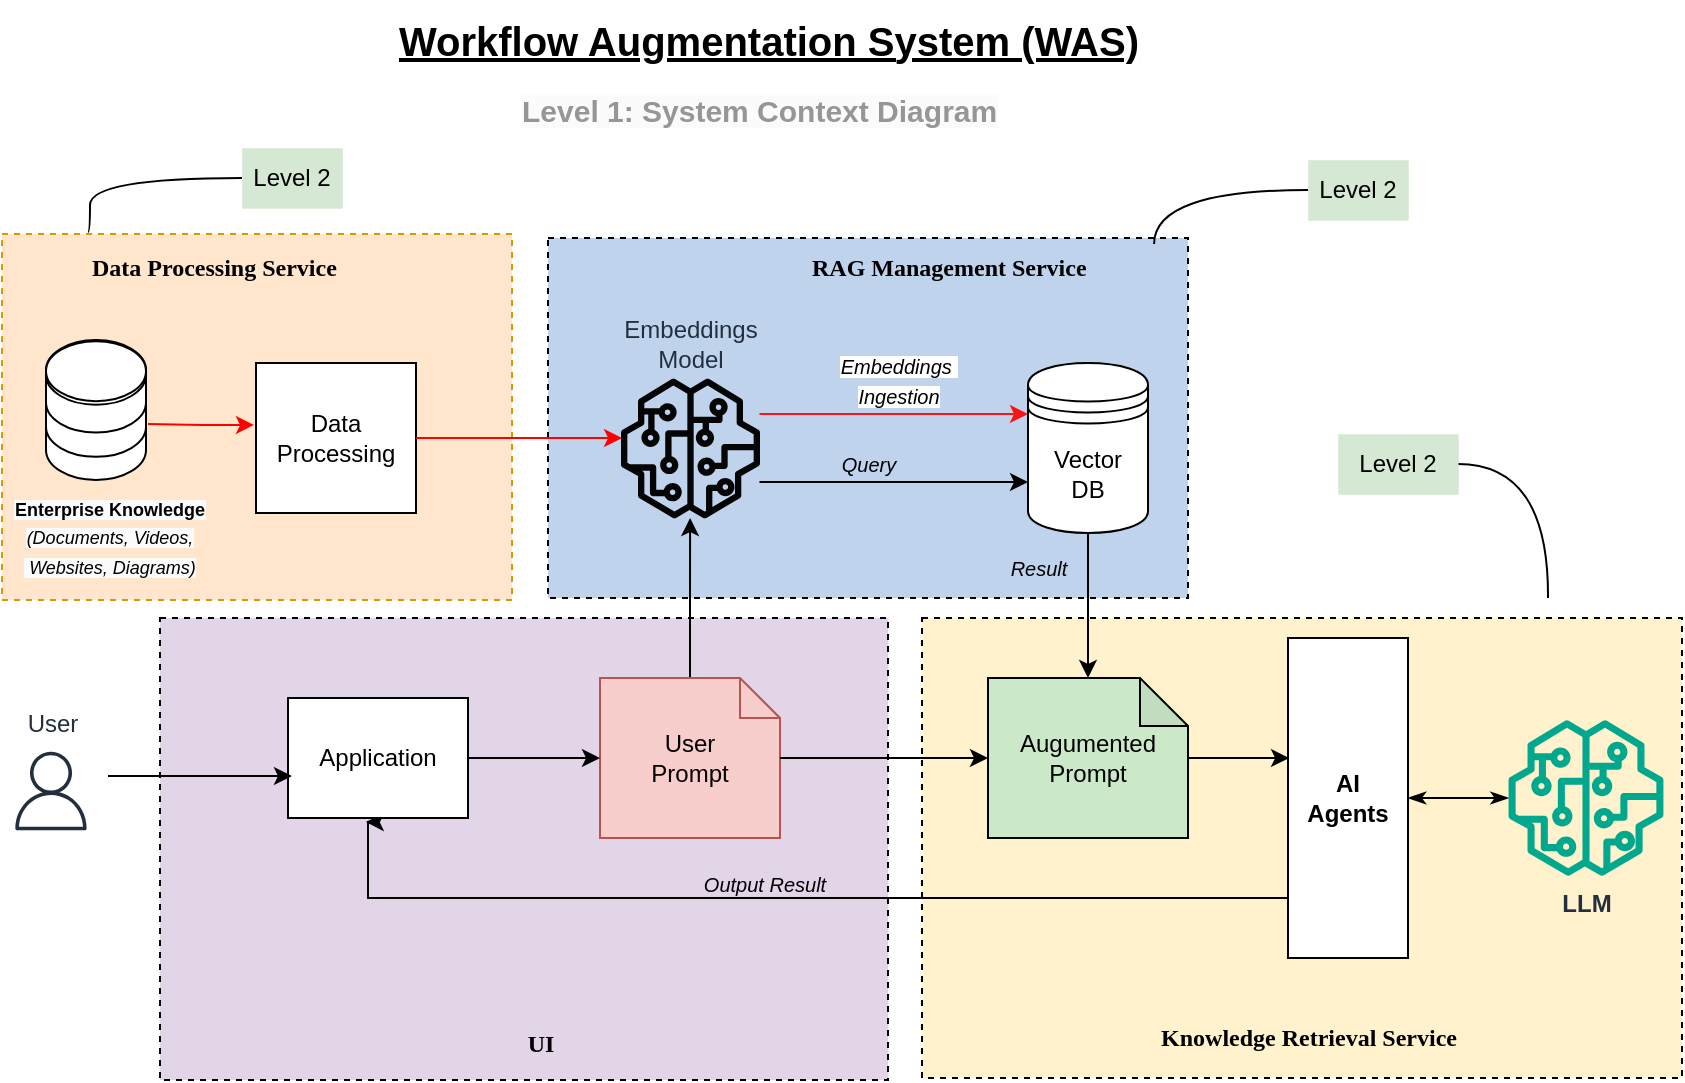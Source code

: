 <mxfile version="27.1.6" pages="4">
  <diagram id="IQ3GSKXfg_-eU6WozovR" name="Level 1: Context">
    <mxGraphModel dx="2066" dy="1041" grid="0" gridSize="10" guides="1" tooltips="1" connect="1" arrows="1" fold="1" page="1" pageScale="1" pageWidth="850" pageHeight="1100" math="0" shadow="0">
      <root>
        <mxCell id="0" />
        <mxCell id="1" parent="0" />
        <mxCell id="G59Y_haktUktIQ3Rl8Ef-1" value="" style="rounded=0;whiteSpace=wrap;html=1;strokeColor=#d79b00;strokeWidth=1;fillColor=#ffe6cc;dashed=1;" parent="1" vertex="1">
          <mxGeometry x="7" y="117" width="255" height="183" as="geometry" />
        </mxCell>
        <mxCell id="49wbYsz8vPmdmnc5h5OA-12" value="" style="rounded=0;whiteSpace=wrap;html=1;strokeColor=#000000;strokeWidth=1;fillColor=#e1d5e7;dashed=1;" parent="1" vertex="1">
          <mxGeometry x="86" y="309" width="364" height="231" as="geometry" />
        </mxCell>
        <mxCell id="osSxabv7Dy8EvOA_KzUz-53" value="" style="rounded=0;whiteSpace=wrap;html=1;strokeColor=default;strokeWidth=1;fillColor=#fff2cc;dashed=1;" parent="1" vertex="1">
          <mxGeometry x="467" y="309" width="380" height="230" as="geometry" />
        </mxCell>
        <mxCell id="osSxabv7Dy8EvOA_KzUz-44" value="" style="rounded=0;whiteSpace=wrap;html=1;strokeColor=default;strokeWidth=1;fillColor=#bfd3ed;dashed=1;" parent="1" vertex="1">
          <mxGeometry x="280" y="119" width="320" height="180" as="geometry" />
        </mxCell>
        <mxCell id="osSxabv7Dy8EvOA_KzUz-25" style="edgeStyle=orthogonalEdgeStyle;rounded=0;orthogonalLoop=1;jettySize=auto;html=1;entryX=0;entryY=0.7;entryDx=0;entryDy=0;fillColor=#fff2cc;strokeColor=#000000;" parent="1" source="osSxabv7Dy8EvOA_KzUz-6" target="osSxabv7Dy8EvOA_KzUz-7" edge="1">
          <mxGeometry relative="1" as="geometry">
            <Array as="points">
              <mxPoint x="410" y="241" />
              <mxPoint x="410" y="241" />
            </Array>
          </mxGeometry>
        </mxCell>
        <mxCell id="osSxabv7Dy8EvOA_KzUz-27" style="edgeStyle=orthogonalEdgeStyle;rounded=0;orthogonalLoop=1;jettySize=auto;html=1;entryX=0;entryY=0.3;entryDx=0;entryDy=0;strokeColor=#f91516;" parent="1" source="osSxabv7Dy8EvOA_KzUz-6" target="osSxabv7Dy8EvOA_KzUz-7" edge="1">
          <mxGeometry relative="1" as="geometry">
            <Array as="points">
              <mxPoint x="410" y="207" />
              <mxPoint x="410" y="207" />
            </Array>
          </mxGeometry>
        </mxCell>
        <mxCell id="osSxabv7Dy8EvOA_KzUz-6" value="Embeddings&lt;br&gt;Model" style="outlineConnect=0;fontColor=#232F3E;gradientColor=none;fillColor=#050505;strokeColor=default;verticalLabelPosition=top;verticalAlign=bottom;align=center;html=1;fontSize=12;fontStyle=0;aspect=fixed;pointerEvents=1;shape=mxgraph.aws4.sagemaker_model;strokeWidth=0;labelPosition=center;shadow=0;expand=1;" parent="1" vertex="1">
          <mxGeometry x="316" y="189" width="70" height="70" as="geometry" />
        </mxCell>
        <mxCell id="osSxabv7Dy8EvOA_KzUz-7" value="Vector&lt;br&gt;DB" style="shape=datastore;whiteSpace=wrap;html=1;" parent="1" vertex="1">
          <mxGeometry x="520" y="181.5" width="60" height="85" as="geometry" />
        </mxCell>
        <mxCell id="osSxabv7Dy8EvOA_KzUz-40" style="edgeStyle=orthogonalEdgeStyle;rounded=0;orthogonalLoop=1;jettySize=auto;html=1;exitX=0;exitY=0.75;exitDx=0;exitDy=0;entryX=0.433;entryY=1.033;entryDx=0;entryDy=0;entryPerimeter=0;" parent="1" source="osSxabv7Dy8EvOA_KzUz-10" target="osSxabv7Dy8EvOA_KzUz-61" edge="1">
          <mxGeometry relative="1" as="geometry">
            <mxPoint x="190" y="419" as="targetPoint" />
            <Array as="points">
              <mxPoint x="650" y="449" />
              <mxPoint x="190" y="449" />
            </Array>
          </mxGeometry>
        </mxCell>
        <mxCell id="HWXe5qsg20J0FVMO0ovW-2" value="" style="edgeStyle=orthogonalEdgeStyle;rounded=0;orthogonalLoop=1;jettySize=auto;html=1;startArrow=classicThin;startFill=1;endArrow=classicThin;endFill=1;" parent="1" source="osSxabv7Dy8EvOA_KzUz-10" target="HWXe5qsg20J0FVMO0ovW-1" edge="1">
          <mxGeometry relative="1" as="geometry" />
        </mxCell>
        <mxCell id="osSxabv7Dy8EvOA_KzUz-10" value="&lt;b&gt;AI&lt;br&gt;Agents&lt;/b&gt;" style="rounded=0;whiteSpace=wrap;html=1;" parent="1" vertex="1">
          <mxGeometry x="650" y="319" width="60" height="160" as="geometry" />
        </mxCell>
        <mxCell id="osSxabv7Dy8EvOA_KzUz-11" value="Augumented&lt;br&gt;Prompt" style="shape=note;whiteSpace=wrap;html=1;backgroundOutline=1;darkOpacity=0.05;fillColor=#cbe8c9;align=center;size=24;" parent="1" vertex="1">
          <mxGeometry x="500" y="339" width="100" height="80" as="geometry" />
        </mxCell>
        <mxCell id="osSxabv7Dy8EvOA_KzUz-23" style="edgeStyle=orthogonalEdgeStyle;rounded=0;orthogonalLoop=1;jettySize=auto;html=1;exitX=0.5;exitY=0;exitDx=0;exitDy=0;exitPerimeter=0;fillColor=#fff2cc;strokeColor=#000000;" parent="1" source="osSxabv7Dy8EvOA_KzUz-14" target="osSxabv7Dy8EvOA_KzUz-6" edge="1">
          <mxGeometry relative="1" as="geometry" />
        </mxCell>
        <mxCell id="osSxabv7Dy8EvOA_KzUz-14" value="User &lt;br&gt;Prompt" style="shape=note;size=20;whiteSpace=wrap;html=1;fillColor=#f8cecc;strokeColor=#b85450;" parent="1" vertex="1">
          <mxGeometry x="306" y="339" width="90" height="80" as="geometry" />
        </mxCell>
        <mxCell id="osSxabv7Dy8EvOA_KzUz-17" value="User" style="sketch=0;outlineConnect=0;fontColor=#232F3E;gradientColor=none;strokeColor=#232F3E;fillColor=#ffffff;dashed=0;verticalLabelPosition=top;verticalAlign=bottom;align=center;html=1;fontSize=12;fontStyle=0;aspect=fixed;shape=mxgraph.aws4.resourceIcon;resIcon=mxgraph.aws4.user;labelPosition=center;" parent="1" vertex="1">
          <mxGeometry x="7" y="371" width="49" height="49" as="geometry" />
        </mxCell>
        <mxCell id="osSxabv7Dy8EvOA_KzUz-26" style="edgeStyle=orthogonalEdgeStyle;rounded=0;orthogonalLoop=1;jettySize=auto;html=1;entryX=0.5;entryY=0;entryDx=0;entryDy=0;entryPerimeter=0;fillColor=#fff2cc;strokeColor=#000000;" parent="1" source="osSxabv7Dy8EvOA_KzUz-7" target="osSxabv7Dy8EvOA_KzUz-11" edge="1">
          <mxGeometry relative="1" as="geometry" />
        </mxCell>
        <mxCell id="osSxabv7Dy8EvOA_KzUz-33" value="&lt;i style=&quot;font-size: 10px;&quot;&gt;Query&lt;/i&gt;" style="text;html=1;align=center;verticalAlign=middle;resizable=0;points=[];autosize=1;strokeColor=none;fillColor=none;fontSize=10;" parent="1" vertex="1">
          <mxGeometry x="415" y="217" width="50" height="30" as="geometry" />
        </mxCell>
        <mxCell id="osSxabv7Dy8EvOA_KzUz-36" value="&lt;i style=&quot;font-size: 10px;&quot;&gt;&lt;span style=&quot;background-color: rgb(255, 255, 255);&quot;&gt;Embeddings&amp;nbsp;&lt;/span&gt;&lt;br style=&quot;&quot;&gt;&lt;span style=&quot;background-color: rgb(255, 255, 255);&quot;&gt;Ingestion&lt;/span&gt;&lt;/i&gt;" style="text;html=1;align=center;verticalAlign=middle;resizable=0;points=[];autosize=1;strokeColor=none;fillColor=none;" parent="1" vertex="1">
          <mxGeometry x="415" y="170" width="80" height="40" as="geometry" />
        </mxCell>
        <mxCell id="osSxabv7Dy8EvOA_KzUz-37" value="&lt;i style=&quot;font-size: 10px;&quot;&gt;Result&lt;/i&gt;" style="text;html=1;align=center;verticalAlign=middle;resizable=0;points=[];autosize=1;strokeColor=none;fillColor=none;fontSize=10;" parent="1" vertex="1">
          <mxGeometry x="500" y="269" width="50" height="30" as="geometry" />
        </mxCell>
        <mxCell id="osSxabv7Dy8EvOA_KzUz-38" value="&lt;i style=&quot;font-size: 10px;&quot;&gt;Output Result&lt;/i&gt;" style="text;html=1;align=center;verticalAlign=middle;resizable=0;points=[];autosize=1;strokeColor=none;fillColor=none;fontSize=10;" parent="1" vertex="1">
          <mxGeometry x="348" y="427" width="80" height="30" as="geometry" />
        </mxCell>
        <mxCell id="osSxabv7Dy8EvOA_KzUz-42" value="Data &lt;br&gt;Processing" style="rounded=0;whiteSpace=wrap;html=1;" parent="1" vertex="1">
          <mxGeometry x="134" y="181.5" width="80" height="75" as="geometry" />
        </mxCell>
        <mxCell id="osSxabv7Dy8EvOA_KzUz-59" style="edgeStyle=orthogonalEdgeStyle;curved=1;rounded=0;orthogonalLoop=1;jettySize=auto;html=1;entryX=0.947;entryY=0.017;entryDx=0;entryDy=0;entryPerimeter=0;endArrow=none;startFill=0;" parent="1" source="osSxabv7Dy8EvOA_KzUz-48" target="osSxabv7Dy8EvOA_KzUz-44" edge="1">
          <mxGeometry relative="1" as="geometry" />
        </mxCell>
        <mxCell id="osSxabv7Dy8EvOA_KzUz-48" value="Level 2" style="rounded=0;whiteSpace=wrap;html=1;fillColor=#d5e8d4;strokeColor=#82b366;strokeWidth=0;" parent="1" vertex="1">
          <mxGeometry x="660" y="80" width="50" height="30" as="geometry" />
        </mxCell>
        <mxCell id="osSxabv7Dy8EvOA_KzUz-64" style="edgeStyle=orthogonalEdgeStyle;curved=1;rounded=0;orthogonalLoop=1;jettySize=auto;html=1;endArrow=none;startFill=0;" parent="1" source="osSxabv7Dy8EvOA_KzUz-52" edge="1">
          <mxGeometry relative="1" as="geometry">
            <mxPoint x="780" y="299" as="targetPoint" />
          </mxGeometry>
        </mxCell>
        <mxCell id="osSxabv7Dy8EvOA_KzUz-52" value="Level 2" style="rounded=0;whiteSpace=wrap;html=1;fillColor=#d5e8d4;strokeColor=#82b366;strokeWidth=0;" parent="1" vertex="1">
          <mxGeometry x="675" y="217" width="60" height="30" as="geometry" />
        </mxCell>
        <mxCell id="osSxabv7Dy8EvOA_KzUz-60" value="&lt;font style=&quot;font-size: 20px;&quot;&gt;&lt;b&gt;&lt;u&gt;&lt;span style=&quot;background-color: initial;&quot;&gt;Workflow Augmentation System (WAS)&lt;/span&gt;&lt;/u&gt;&lt;/b&gt;&lt;/font&gt;" style="text;html=1;align=center;verticalAlign=middle;resizable=0;points=[];autosize=1;strokeColor=none;fillColor=none;" parent="1" vertex="1">
          <mxGeometry x="195" width="390" height="40" as="geometry" />
        </mxCell>
        <mxCell id="osSxabv7Dy8EvOA_KzUz-61" value="Application" style="rounded=0;whiteSpace=wrap;html=1;" parent="1" vertex="1">
          <mxGeometry x="150" y="349" width="90" height="60" as="geometry" />
        </mxCell>
        <mxCell id="osSxabv7Dy8EvOA_KzUz-65" value="&lt;b&gt;&lt;font face=&quot;Verdana&quot;&gt;Knowledge Retrieval Service&lt;/font&gt;&lt;/b&gt;" style="text;html=1;align=center;verticalAlign=middle;resizable=0;points=[];autosize=1;strokeColor=none;fillColor=none;" parent="1" vertex="1">
          <mxGeometry x="550" y="504" width="220" height="30" as="geometry" />
        </mxCell>
        <mxCell id="osSxabv7Dy8EvOA_KzUz-66" value="&lt;b&gt;&lt;font face=&quot;Verdana&quot;&gt;RAG Management Service&lt;/font&gt;&lt;/b&gt;" style="text;html=1;align=left;verticalAlign=middle;resizable=0;points=[];autosize=1;strokeColor=none;fillColor=none;" parent="1" vertex="1">
          <mxGeometry x="410" y="119" width="200" height="30" as="geometry" />
        </mxCell>
        <mxCell id="vlpLG25OEq0fYvbnJFTa-1" style="edgeStyle=orthogonalEdgeStyle;rounded=0;orthogonalLoop=1;jettySize=auto;html=1;entryX=0;entryY=0.5;entryDx=0;entryDy=0;entryPerimeter=0;" parent="1" source="osSxabv7Dy8EvOA_KzUz-61" target="osSxabv7Dy8EvOA_KzUz-14" edge="1">
          <mxGeometry relative="1" as="geometry" />
        </mxCell>
        <mxCell id="vlpLG25OEq0fYvbnJFTa-2" style="edgeStyle=orthogonalEdgeStyle;rounded=0;orthogonalLoop=1;jettySize=auto;html=1;entryX=0;entryY=0.5;entryDx=0;entryDy=0;entryPerimeter=0;" parent="1" source="osSxabv7Dy8EvOA_KzUz-14" target="osSxabv7Dy8EvOA_KzUz-11" edge="1">
          <mxGeometry relative="1" as="geometry" />
        </mxCell>
        <mxCell id="vlpLG25OEq0fYvbnJFTa-4" style="edgeStyle=orthogonalEdgeStyle;rounded=0;orthogonalLoop=1;jettySize=auto;html=1;entryX=0.009;entryY=0.375;entryDx=0;entryDy=0;entryPerimeter=0;" parent="1" source="osSxabv7Dy8EvOA_KzUz-11" target="osSxabv7Dy8EvOA_KzUz-10" edge="1">
          <mxGeometry relative="1" as="geometry" />
        </mxCell>
        <mxCell id="49wbYsz8vPmdmnc5h5OA-5" value="" style="group" parent="1" vertex="1" connectable="0">
          <mxGeometry x="29" y="170" width="50" height="70" as="geometry" />
        </mxCell>
        <mxCell id="49wbYsz8vPmdmnc5h5OA-1" value="" style="shape=cylinder3;whiteSpace=wrap;html=1;boundedLbl=1;backgroundOutline=1;size=15;" parent="49wbYsz8vPmdmnc5h5OA-5" vertex="1">
          <mxGeometry y="23.719" width="50" height="46.281" as="geometry" />
        </mxCell>
        <mxCell id="49wbYsz8vPmdmnc5h5OA-2" value="" style="shape=cylinder3;whiteSpace=wrap;html=1;boundedLbl=1;backgroundOutline=1;size=15;" parent="49wbYsz8vPmdmnc5h5OA-5" vertex="1">
          <mxGeometry y="12.149" width="50" height="46.281" as="geometry" />
        </mxCell>
        <mxCell id="49wbYsz8vPmdmnc5h5OA-4" value="" style="shape=cylinder3;whiteSpace=wrap;html=1;boundedLbl=1;backgroundOutline=1;size=15;" parent="49wbYsz8vPmdmnc5h5OA-5" vertex="1">
          <mxGeometry width="50" height="46.281" as="geometry" />
        </mxCell>
        <mxCell id="49wbYsz8vPmdmnc5h5OA-3" value="" style="shape=cylinder3;whiteSpace=wrap;html=1;boundedLbl=1;backgroundOutline=1;size=15;" parent="49wbYsz8vPmdmnc5h5OA-5" vertex="1">
          <mxGeometry y="0.579" width="50" height="31.818" as="geometry" />
        </mxCell>
        <mxCell id="49wbYsz8vPmdmnc5h5OA-6" value="&lt;b&gt;&lt;span style=&quot;color: rgb(0, 0, 0); font-family: Helvetica; font-size: 9px; font-style: normal; font-variant-ligatures: normal; font-variant-caps: normal; letter-spacing: normal; orphans: 2; text-indent: 0px; text-transform: none; widows: 2; word-spacing: 0px; -webkit-text-stroke-width: 0px; white-space: nowrap; background-color: rgb(251, 251, 251); text-decoration-thickness: initial; text-decoration-style: initial; text-decoration-color: initial; float: none; display: inline !important;&quot;&gt;Enterprise Knowledge&lt;/span&gt;&lt;br style=&quot;forced-color-adjust: none; color: rgb(0, 0, 0); font-family: Helvetica; font-size: 9px; font-style: normal; font-variant-ligatures: normal; font-variant-caps: normal; letter-spacing: normal; orphans: 2; text-indent: 0px; text-transform: none; widows: 2; word-spacing: 0px; -webkit-text-stroke-width: 0px; white-space: nowrap; background-color: rgb(251, 251, 251); text-decoration-thickness: initial; text-decoration-style: initial; text-decoration-color: initial;&quot;&gt;&lt;/b&gt;&lt;i style=&quot;forced-color-adjust: none; color: rgb(0, 0, 0); font-family: Helvetica; font-size: 9px; font-variant-ligatures: normal; font-variant-caps: normal; font-weight: 400; letter-spacing: normal; orphans: 2; text-indent: 0px; text-transform: none; widows: 2; word-spacing: 0px; -webkit-text-stroke-width: 0px; white-space: nowrap; background-color: rgb(251, 251, 251); text-decoration-thickness: initial; text-decoration-style: initial; text-decoration-color: initial;&quot;&gt;(Documents, Videos,&lt;br style=&quot;forced-color-adjust: none;&quot;&gt;&amp;nbsp;Websites, Diagrams)&lt;/i&gt;" style="text;whiteSpace=wrap;html=1;align=center;" parent="1" vertex="1">
          <mxGeometry x="7" y="240" width="108" height="57" as="geometry" />
        </mxCell>
        <mxCell id="EMXtW1XM2IFaAMDubXws-1" value="&lt;b style=&quot;forced-color-adjust: none; font-family: Helvetica; font-size: 15px; font-style: normal; font-variant-ligatures: normal; font-variant-caps: normal; letter-spacing: normal; orphans: 2; text-align: center; text-indent: 0px; text-transform: none; widows: 2; word-spacing: 0px; -webkit-text-stroke-width: 0px; white-space: nowrap; background-color: rgb(251, 251, 251);&quot;&gt;&lt;span style=&quot;forced-color-adjust: none; font-size: 15px;&quot;&gt;&lt;span style=&quot;forced-color-adjust: none; background-color: initial; font-size: 15px;&quot;&gt;Level 1: System Context Diagram&lt;/span&gt;&lt;/span&gt;&lt;/b&gt;" style="text;whiteSpace=wrap;html=1;fontColor=#969696;fontStyle=0;fontSize=15;" parent="1" vertex="1">
          <mxGeometry x="265" y="40" width="250" height="30" as="geometry" />
        </mxCell>
        <mxCell id="G59Y_haktUktIQ3Rl8Ef-3" style="edgeStyle=orthogonalEdgeStyle;rounded=0;orthogonalLoop=1;jettySize=auto;html=1;entryX=0.125;entryY=0.213;entryDx=0;entryDy=0;entryPerimeter=0;fillColor=#e51400;strokeColor=#ff0000;" parent="1" edge="1">
          <mxGeometry relative="1" as="geometry">
            <mxPoint x="80" y="212" as="sourcePoint" />
            <mxPoint x="133" y="212.475" as="targetPoint" />
          </mxGeometry>
        </mxCell>
        <mxCell id="G59Y_haktUktIQ3Rl8Ef-4" value="&lt;b&gt;&lt;font face=&quot;Verdana&quot;&gt;Data Processing Service&lt;/font&gt;&lt;/b&gt;" style="text;html=1;align=left;verticalAlign=middle;resizable=0;points=[];autosize=1;strokeColor=none;fillColor=none;" parent="1" vertex="1">
          <mxGeometry x="50" y="119" width="190" height="30" as="geometry" />
        </mxCell>
        <mxCell id="G59Y_haktUktIQ3Rl8Ef-5" style="edgeStyle=orthogonalEdgeStyle;curved=1;rounded=0;orthogonalLoop=1;jettySize=auto;html=1;entryX=0.947;entryY=0.017;entryDx=0;entryDy=0;entryPerimeter=0;endArrow=none;startFill=0;" parent="1" source="G59Y_haktUktIQ3Rl8Ef-6" edge="1">
          <mxGeometry relative="1" as="geometry">
            <mxPoint x="50" y="116" as="targetPoint" />
            <Array as="points">
              <mxPoint x="51" y="89" />
            </Array>
          </mxGeometry>
        </mxCell>
        <mxCell id="G59Y_haktUktIQ3Rl8Ef-6" value="Level 2" style="rounded=0;whiteSpace=wrap;html=1;fillColor=#d5e8d4;strokeColor=#82b366;strokeWidth=0;" parent="1" vertex="1">
          <mxGeometry x="127" y="74" width="50" height="30" as="geometry" />
        </mxCell>
        <mxCell id="HWXe5qsg20J0FVMO0ovW-1" value="&lt;b&gt;LLM&lt;/b&gt;" style="sketch=0;outlineConnect=0;fontColor=#232F3E;gradientColor=none;fillColor=#01A88D;strokeColor=none;dashed=0;verticalLabelPosition=bottom;verticalAlign=top;align=center;html=1;fontSize=12;fontStyle=0;aspect=fixed;pointerEvents=1;shape=mxgraph.aws4.sagemaker_model;" parent="1" vertex="1">
          <mxGeometry x="760" y="360" width="78" height="78" as="geometry" />
        </mxCell>
        <mxCell id="HWXe5qsg20J0FVMO0ovW-6" style="edgeStyle=orthogonalEdgeStyle;rounded=0;orthogonalLoop=1;jettySize=auto;html=1;entryX=0.011;entryY=0.429;entryDx=0;entryDy=0;entryPerimeter=0;strokeColor=#ff0000;" parent="1" source="osSxabv7Dy8EvOA_KzUz-42" target="osSxabv7Dy8EvOA_KzUz-6" edge="1">
          <mxGeometry relative="1" as="geometry" />
        </mxCell>
        <mxCell id="HWXe5qsg20J0FVMO0ovW-8" value="" style="edgeStyle=none;orthogonalLoop=1;jettySize=auto;html=1;rounded=0;entryX=0.022;entryY=0.65;entryDx=0;entryDy=0;entryPerimeter=0;" parent="1" target="osSxabv7Dy8EvOA_KzUz-61" edge="1">
          <mxGeometry width="80" relative="1" as="geometry">
            <mxPoint x="60" y="388" as="sourcePoint" />
            <mxPoint x="140" y="390" as="targetPoint" />
            <Array as="points" />
          </mxGeometry>
        </mxCell>
        <mxCell id="GFROadKQs5jXQr4zkrt5-1" value="&lt;b&gt;&lt;font face=&quot;Verdana&quot;&gt;UI&lt;/font&gt;&lt;/b&gt;" style="text;html=1;align=center;verticalAlign=middle;resizable=0;points=[];autosize=1;strokeColor=none;fillColor=none;" parent="1" vertex="1">
          <mxGeometry x="256" y="507" width="40" height="30" as="geometry" />
        </mxCell>
      </root>
    </mxGraphModel>
  </diagram>
  <diagram id="X7mmPyYwaNfPK25iK0hV" name="Level 2: DPS">
    <mxGraphModel dx="2066" dy="1041" grid="0" gridSize="10" guides="1" tooltips="1" connect="1" arrows="1" fold="1" page="1" pageScale="1" pageWidth="1100" pageHeight="850" math="0" shadow="0">
      <root>
        <mxCell id="0" />
        <mxCell id="1" parent="0" />
        <mxCell id="mBDT2dpSX5SVyZeB9lMC-3" style="edgeStyle=elbowEdgeStyle;rounded=0;orthogonalLoop=1;jettySize=auto;html=1;entryX=-0.039;entryY=0.135;entryDx=0;entryDy=0;entryPerimeter=0;exitX=0.873;exitY=0.9;exitDx=0;exitDy=0;exitPerimeter=0;" parent="1" source="WhsIZD5AncOJ_TeDo0gh-9" target="K4_FYoRsUhY-g1nKG22C-5" edge="1">
          <mxGeometry relative="1" as="geometry">
            <mxPoint x="244" y="285.579" as="sourcePoint" />
            <Array as="points">
              <mxPoint x="244" y="235" />
            </Array>
          </mxGeometry>
        </mxCell>
        <mxCell id="K4_FYoRsUhY-g1nKG22C-13" style="edgeStyle=orthogonalEdgeStyle;rounded=0;orthogonalLoop=1;jettySize=auto;html=1;exitX=1;exitY=0.5;exitDx=0;exitDy=0;" parent="1" source="K4_FYoRsUhY-g1nKG22C-5" target="K4_FYoRsUhY-g1nKG22C-6" edge="1">
          <mxGeometry relative="1" as="geometry" />
        </mxCell>
        <mxCell id="K4_FYoRsUhY-g1nKG22C-5" value="" style="rounded=1;whiteSpace=wrap;html=1;fillColor=#f5f5f5;strokeColor=#666666;fontColor=#333333;" parent="1" vertex="1">
          <mxGeometry x="519" y="165" width="110" height="320" as="geometry" />
        </mxCell>
        <mxCell id="K4_FYoRsUhY-g1nKG22C-1" style="edgeStyle=orthogonalEdgeStyle;rounded=0;orthogonalLoop=1;jettySize=auto;html=1;" parent="1" source="qkyZ8IBPQ-TIGcRD-jDH-5" target="K4_FYoRsUhY-g1nKG22C-2" edge="1">
          <mxGeometry relative="1" as="geometry">
            <mxPoint x="946" y="320" as="targetPoint" />
            <Array as="points">
              <mxPoint x="929" y="325" />
              <mxPoint x="929" y="325" />
            </Array>
          </mxGeometry>
        </mxCell>
        <mxCell id="qkyZ8IBPQ-TIGcRD-jDH-5" value="&lt;b&gt;Data&amp;nbsp;&lt;br&gt;Pre-processor&lt;/b&gt;" style="rounded=1;whiteSpace=wrap;html=1;fillColor=#969696;strokeColor=none;" parent="1" vertex="1">
          <mxGeometry x="779" y="165" width="100" height="320" as="geometry" />
        </mxCell>
        <mxCell id="qkyZ8IBPQ-TIGcRD-jDH-6" value="Documents" style="html=1;verticalLabelPosition=bottom;align=center;labelBackgroundColor=#ffffff;verticalAlign=top;strokeWidth=2;strokeColor=#0080F0;shadow=0;dashed=0;shape=mxgraph.ios7.icons.documents;fontSize=10;" parent="1" vertex="1">
          <mxGeometry x="300" y="245" width="34" height="36" as="geometry" />
        </mxCell>
        <mxCell id="qkyZ8IBPQ-TIGcRD-jDH-7" value="Audio &amp;amp; Video&lt;br&gt;(Transcripts)" style="html=1;verticalLabelPosition=bottom;align=center;labelBackgroundColor=#ffffff;verticalAlign=top;strokeWidth=2;strokeColor=#0080F0;shadow=0;dashed=0;shape=mxgraph.ios7.icons.video_conversation;fontSize=10;" parent="1" vertex="1">
          <mxGeometry x="410" y="295" width="36" height="20" as="geometry" />
        </mxCell>
        <mxCell id="qkyZ8IBPQ-TIGcRD-jDH-8" value="Technical Diagrams&lt;br&gt;&amp;amp; Other Pictures" style="shape=image;html=1;verticalAlign=top;verticalLabelPosition=bottom;labelBackgroundColor=#ffffff;imageAspect=0;aspect=fixed;image=https://cdn4.iconfinder.com/data/icons/evil-icons-user-interface/64/picture-128.png;imageBackground=none;" parent="1" vertex="1">
          <mxGeometry x="413" y="365" width="40" height="40" as="geometry" />
        </mxCell>
        <mxCell id="K4_FYoRsUhY-g1nKG22C-4" value="Object &#xa;Store" style="shape=mxgraph.sap.icon;labelPosition=center;verticalLabelPosition=bottom;align=center;verticalAlign=top;strokeWidth=1;strokeColor=#D5DADD;fillColor=#EDEFF0;gradientColor=#FCFCFC;gradientDirection=west;aspect=fixed;SAPIcon=Object_Store_on_SAP_BTP;fontColor=#000000;" parent="1" vertex="1">
          <mxGeometry x="534" y="281" width="80" height="80" as="geometry" />
        </mxCell>
        <mxCell id="K4_FYoRsUhY-g1nKG22C-14" style="edgeStyle=orthogonalEdgeStyle;rounded=0;orthogonalLoop=1;jettySize=auto;html=1;entryX=0;entryY=0.5;entryDx=0;entryDy=0;" parent="1" source="K4_FYoRsUhY-g1nKG22C-6" target="qkyZ8IBPQ-TIGcRD-jDH-5" edge="1">
          <mxGeometry relative="1" as="geometry" />
        </mxCell>
        <mxCell id="K4_FYoRsUhY-g1nKG22C-6" value="Data Processing&lt;div&gt;Queue&amp;nbsp;&lt;/div&gt;&lt;div&gt;or&amp;nbsp;&lt;/div&gt;&lt;div&gt;Serverless&amp;nbsp;&lt;br&gt;Function&lt;/div&gt;" style="outlineConnect=0;dashed=0;verticalLabelPosition=bottom;verticalAlign=top;align=center;html=1;shape=mxgraph.aws3.queue;fillColor=#D9A741;gradientColor=none;" parent="1" vertex="1">
          <mxGeometry x="669" y="301" width="73.5" height="48" as="geometry" />
        </mxCell>
        <mxCell id="K4_FYoRsUhY-g1nKG22C-18" value="" style="group" parent="1" vertex="1" connectable="0">
          <mxGeometry x="941" y="281" width="80" height="100" as="geometry" />
        </mxCell>
        <mxCell id="K4_FYoRsUhY-g1nKG22C-2" value="&lt;font style=&quot;font-size: 12px;&quot;&gt;Processed&amp;nbsp;&lt;/font&gt;&lt;div&gt;Data&lt;br&gt;&lt;div&gt;&lt;br&gt;&lt;/div&gt;&lt;/div&gt;" style="text;html=1;align=center;verticalAlign=middle;resizable=0;points=[];autosize=1;strokeColor=none;fillColor=none;" parent="K4_FYoRsUhY-g1nKG22C-18" vertex="1">
          <mxGeometry width="80" height="60" as="geometry" />
        </mxCell>
        <mxCell id="K4_FYoRsUhY-g1nKG22C-17" value="&lt;div style=&quot;forced-color-adjust: none; color: rgb(0, 0, 0); font-family: Helvetica; font-style: normal; font-variant-ligatures: normal; font-variant-caps: normal; font-weight: 400; letter-spacing: normal; orphans: 2; text-align: center; text-indent: 0px; text-transform: none; widows: 2; word-spacing: 0px; -webkit-text-stroke-width: 0px; white-space: nowrap; background-color: rgb(251, 251, 251); text-decoration-thickness: initial; text-decoration-style: initial; text-decoration-color: initial;&quot;&gt;&lt;font style=&quot;font-size: 9px;&quot;&gt;&lt;i style=&quot;forced-color-adjust: none;&quot;&gt;&lt;font style=&quot;forced-color-adjust: none;&quot;&gt;(Consumed by&amp;nbsp;&lt;/font&gt;&lt;/i&gt;&lt;/font&gt;&lt;/div&gt;&lt;div style=&quot;forced-color-adjust: none; color: rgb(0, 0, 0); font-family: Helvetica; font-style: normal; font-variant-ligatures: normal; font-variant-caps: normal; font-weight: 400; letter-spacing: normal; orphans: 2; text-align: center; text-indent: 0px; text-transform: none; widows: 2; word-spacing: 0px; -webkit-text-stroke-width: 0px; white-space: nowrap; background-color: rgb(251, 251, 251); text-decoration-thickness: initial; text-decoration-style: initial; text-decoration-color: initial;&quot;&gt;&lt;font style=&quot;font-size: 9px;&quot;&gt;&lt;i&gt;RAG Management&amp;nbsp;&lt;/i&gt;&lt;/font&gt;&lt;/div&gt;&lt;div style=&quot;forced-color-adjust: none; color: rgb(0, 0, 0); font-family: Helvetica; font-style: normal; font-variant-ligatures: normal; font-variant-caps: normal; font-weight: 400; letter-spacing: normal; orphans: 2; text-align: center; text-indent: 0px; text-transform: none; widows: 2; word-spacing: 0px; -webkit-text-stroke-width: 0px; white-space: nowrap; background-color: rgb(251, 251, 251); text-decoration-thickness: initial; text-decoration-style: initial; text-decoration-color: initial;&quot;&gt;&lt;font style=&quot;font-size: 9px;&quot;&gt;&lt;i&gt;Service)&lt;/i&gt;&lt;/font&gt;&lt;/div&gt;" style="text;whiteSpace=wrap;html=1;" parent="K4_FYoRsUhY-g1nKG22C-18" vertex="1">
          <mxGeometry y="40" width="80" height="60" as="geometry" />
        </mxCell>
        <mxCell id="mBDT2dpSX5SVyZeB9lMC-1" value="&lt;b&gt;&lt;span style=&quot;color: rgb(0, 0, 0); font-family: Helvetica; font-size: 9px; font-style: normal; font-variant-ligatures: normal; font-variant-caps: normal; letter-spacing: normal; orphans: 2; text-indent: 0px; text-transform: none; widows: 2; word-spacing: 0px; -webkit-text-stroke-width: 0px; white-space: nowrap; background-color: rgb(251, 251, 251); text-decoration-thickness: initial; text-decoration-style: initial; text-decoration-color: initial; float: none; display: inline !important;&quot;&gt;Enterprise Knowledge&lt;/span&gt;&lt;br style=&quot;forced-color-adjust: none; color: rgb(0, 0, 0); font-family: Helvetica; font-size: 9px; font-style: normal; font-variant-ligatures: normal; font-variant-caps: normal; letter-spacing: normal; orphans: 2; text-indent: 0px; text-transform: none; widows: 2; word-spacing: 0px; -webkit-text-stroke-width: 0px; white-space: nowrap; background-color: rgb(251, 251, 251); text-decoration-thickness: initial; text-decoration-style: initial; text-decoration-color: initial;&quot;&gt;&lt;/b&gt;&lt;i style=&quot;forced-color-adjust: none; color: rgb(0, 0, 0); font-family: Helvetica; font-size: 9px; font-variant-ligatures: normal; font-variant-caps: normal; font-weight: 400; letter-spacing: normal; orphans: 2; text-indent: 0px; text-transform: none; widows: 2; word-spacing: 0px; -webkit-text-stroke-width: 0px; white-space: nowrap; background-color: rgb(251, 251, 251); text-decoration-thickness: initial; text-decoration-style: initial; text-decoration-color: initial;&quot;&gt;(Documents, Videos,&lt;br style=&quot;forced-color-adjust: none;&quot;&gt;&amp;nbsp;Websites, Diagrams)&lt;/i&gt;" style="text;whiteSpace=wrap;html=1;align=center;" parent="1" vertex="1">
          <mxGeometry x="60" y="445" width="108" height="57" as="geometry" />
        </mxCell>
        <mxCell id="qkyZ8IBPQ-TIGcRD-jDH-9" value="Wiki &amp;amp; Web&lt;br style=&quot;font-size: 10px;&quot;&gt;Pages" style="sketch=0;pointerEvents=1;shadow=0;dashed=0;html=1;strokeColor=none;fillColor=#505050;labelPosition=center;verticalLabelPosition=bottom;verticalAlign=top;outlineConnect=0;align=center;shape=mxgraph.office.concepts.web_page;fontSize=10;" parent="1" vertex="1">
          <mxGeometry x="339" y="155" width="50" height="54" as="geometry" />
        </mxCell>
        <mxCell id="mBDT2dpSX5SVyZeB9lMC-4" style="edgeStyle=elbowEdgeStyle;rounded=0;orthogonalLoop=1;jettySize=auto;html=1;entryX=-0.017;entryY=0.425;entryDx=0;entryDy=0;entryPerimeter=0;exitX=0.565;exitY=1;exitDx=0;exitDy=0;exitPerimeter=0;" parent="1" source="WhsIZD5AncOJ_TeDo0gh-9" edge="1">
          <mxGeometry relative="1" as="geometry">
            <mxPoint x="269" y="279.488" as="sourcePoint" />
            <mxPoint x="517.13" y="279" as="targetPoint" />
            <Array as="points" />
          </mxGeometry>
        </mxCell>
        <mxCell id="mBDT2dpSX5SVyZeB9lMC-8" style="edgeStyle=elbowEdgeStyle;rounded=0;orthogonalLoop=1;jettySize=auto;html=1;exitX=0.446;exitY=0.3;exitDx=0;exitDy=0;exitPerimeter=0;" parent="1" source="WhsIZD5AncOJ_TeDo0gh-9" edge="1">
          <mxGeometry relative="1" as="geometry">
            <mxPoint x="289" y="322.0" as="sourcePoint" />
            <mxPoint x="514" y="322" as="targetPoint" />
            <Array as="points" />
          </mxGeometry>
        </mxCell>
        <mxCell id="mBDT2dpSX5SVyZeB9lMC-15" style="edgeStyle=elbowEdgeStyle;rounded=0;orthogonalLoop=1;jettySize=auto;html=1;exitX=0.25;exitY=1;exitDx=0;exitDy=0;entryX=0;entryY=0.75;entryDx=0;entryDy=0;" parent="1" source="WhsIZD5AncOJ_TeDo0gh-9" target="K4_FYoRsUhY-g1nKG22C-5" edge="1">
          <mxGeometry relative="1" as="geometry">
            <mxPoint x="270" y="350" as="sourcePoint" />
            <mxPoint x="509" y="350" as="targetPoint" />
            <Array as="points">
              <mxPoint x="359" y="375" />
            </Array>
          </mxGeometry>
        </mxCell>
        <mxCell id="bL2ZKCOU_ubN_IeuTEVB-1" value="&lt;b style=&quot;font-size: 20px;&quot;&gt;&lt;u&gt;&lt;span style=&quot;background-color: initial;&quot;&gt;Workflow Augmentation System (WAS)&lt;/span&gt;&lt;/u&gt;&lt;/b&gt;" style="text;html=1;align=center;verticalAlign=middle;resizable=0;points=[];autosize=1;strokeColor=none;fillColor=none;" parent="1" vertex="1">
          <mxGeometry x="195" width="390" height="40" as="geometry" />
        </mxCell>
        <mxCell id="bL2ZKCOU_ubN_IeuTEVB-2" value="&lt;b style=&quot;forced-color-adjust: none; font-family: Helvetica; font-size: 15px; font-style: normal; font-variant-ligatures: normal; font-variant-caps: normal; letter-spacing: normal; orphans: 2; text-align: center; text-indent: 0px; text-transform: none; widows: 2; word-spacing: 0px; -webkit-text-stroke-width: 0px; white-space: nowrap; background-color: rgb(251, 251, 251);&quot;&gt;&lt;span style=&quot;forced-color-adjust: none; font-size: 15px;&quot;&gt;&lt;span style=&quot;forced-color-adjust: none; background-color: initial; font-size: 15px;&quot;&gt;Level 2: Data Processing Service&lt;/span&gt;&lt;/span&gt;&lt;/b&gt;" style="text;whiteSpace=wrap;html=1;fontColor=#969696;fontStyle=0;fontSize=15;" parent="1" vertex="1">
          <mxGeometry x="272" y="55" width="250" height="30" as="geometry" />
        </mxCell>
        <mxCell id="WhsIZD5AncOJ_TeDo0gh-10" style="edgeStyle=orthogonalEdgeStyle;rounded=0;orthogonalLoop=1;jettySize=auto;html=1;entryX=0.75;entryY=0;entryDx=0;entryDy=0;" parent="1" source="mBDT2dpSX5SVyZeB9lMC-13" target="WhsIZD5AncOJ_TeDo0gh-9" edge="1">
          <mxGeometry relative="1" as="geometry" />
        </mxCell>
        <mxCell id="mBDT2dpSX5SVyZeB9lMC-13" value="" style="shape=cylinder3;whiteSpace=wrap;html=1;boundedLbl=1;backgroundOutline=1;size=15;" parent="1" vertex="1">
          <mxGeometry x="65" y="185" width="75" height="70" as="geometry" />
        </mxCell>
        <mxCell id="WhsIZD5AncOJ_TeDo0gh-1" value="" style="shape=cylinder3;whiteSpace=wrap;html=1;boundedLbl=1;backgroundOutline=1;size=15;" parent="1" vertex="1">
          <mxGeometry x="65" y="265" width="75" height="70" as="geometry" />
        </mxCell>
        <mxCell id="WhsIZD5AncOJ_TeDo0gh-7" value="" style="shape=cylinder3;whiteSpace=wrap;html=1;boundedLbl=1;backgroundOutline=1;size=15;" parent="1" vertex="1">
          <mxGeometry x="65" y="349" width="75" height="74" as="geometry" />
        </mxCell>
        <mxCell id="WhsIZD5AncOJ_TeDo0gh-9" value="" style="rounded=0;whiteSpace=wrap;html=1;rotation=-90;fillColor=#647687;strokeColor=none;fontColor=#ffffff;" parent="1" vertex="1">
          <mxGeometry x="65" y="300" width="260" height="10" as="geometry" />
        </mxCell>
        <mxCell id="WhsIZD5AncOJ_TeDo0gh-11" style="edgeStyle=orthogonalEdgeStyle;rounded=0;orthogonalLoop=1;jettySize=auto;html=1;entryX=0.146;entryY=0.2;entryDx=0;entryDy=0;entryPerimeter=0;" parent="1" source="WhsIZD5AncOJ_TeDo0gh-7" target="WhsIZD5AncOJ_TeDo0gh-9" edge="1">
          <mxGeometry relative="1" as="geometry" />
        </mxCell>
        <mxCell id="WhsIZD5AncOJ_TeDo0gh-12" style="edgeStyle=orthogonalEdgeStyle;rounded=0;orthogonalLoop=1;jettySize=auto;html=1;exitX=1;exitY=0.5;exitDx=0;exitDy=0;exitPerimeter=0;entryX=0.469;entryY=0.1;entryDx=0;entryDy=0;entryPerimeter=0;" parent="1" source="WhsIZD5AncOJ_TeDo0gh-1" target="WhsIZD5AncOJ_TeDo0gh-9" edge="1">
          <mxGeometry relative="1" as="geometry" />
        </mxCell>
        <mxCell id="uzyl7LyRvusGYJ1DeL8u-1" style="edgeStyle=orthogonalEdgeStyle;curved=1;rounded=0;orthogonalLoop=1;jettySize=auto;html=1;endArrow=none;startFill=0;" parent="1" source="uzyl7LyRvusGYJ1DeL8u-2" edge="1">
          <mxGeometry relative="1" as="geometry">
            <mxPoint x="835" y="167" as="targetPoint" />
          </mxGeometry>
        </mxCell>
        <mxCell id="uzyl7LyRvusGYJ1DeL8u-2" value="Level 3" style="rounded=0;whiteSpace=wrap;html=1;fillColor=#d5e8d4;strokeColor=#82b366;strokeWidth=0;" parent="1" vertex="1">
          <mxGeometry x="730" y="85" width="60" height="30" as="geometry" />
        </mxCell>
      </root>
    </mxGraphModel>
  </diagram>
  <diagram id="Do5Yi-nUrpJ-TU3zVLvw" name="Level 2:  RMS">
    <mxGraphModel dx="2066" dy="1041" grid="0" gridSize="10" guides="1" tooltips="1" connect="1" arrows="1" fold="1" page="1" pageScale="1" pageWidth="850" pageHeight="1100" math="0" shadow="0">
      <root>
        <mxCell id="0" />
        <mxCell id="1" parent="0" />
        <mxCell id="qwRbH4NGkkBx0wUy_MrU-9" style="edgeStyle=elbowEdgeStyle;rounded=0;orthogonalLoop=1;jettySize=auto;elbow=vertical;html=1;exitX=0.25;exitY=1;exitDx=0;exitDy=0;endArrow=none;endFill=0;startArrow=classicThin;startFill=1;" parent="1" edge="1">
          <mxGeometry relative="1" as="geometry">
            <mxPoint x="405" y="402" as="targetPoint" />
            <mxPoint x="404.852" y="321.53" as="sourcePoint" />
          </mxGeometry>
        </mxCell>
        <mxCell id="qwRbH4NGkkBx0wUy_MrU-5" value="" style="whiteSpace=wrap;html=1;aspect=fixed;fillColor=#f5f5f5;fontColor=#333333;strokeColor=#969696;" parent="1" vertex="1">
          <mxGeometry x="370.47" y="232" width="89.53" height="89.53" as="geometry" />
        </mxCell>
        <mxCell id="qwRbH4NGkkBx0wUy_MrU-1" style="edgeStyle=elbowEdgeStyle;rounded=0;orthogonalLoop=1;jettySize=auto;elbow=vertical;html=1;entryX=0.5;entryY=0;entryDx=0;entryDy=0;strokeColor=#ff0000;" parent="1" edge="1">
          <mxGeometry relative="1" as="geometry">
            <mxPoint x="612.0" y="221.94" as="targetPoint" />
            <mxPoint x="412" y="232" as="sourcePoint" />
            <Array as="points">
              <mxPoint x="510" y="182" />
            </Array>
          </mxGeometry>
        </mxCell>
        <mxCell id="qwRbH4NGkkBx0wUy_MrU-3" style="edgeStyle=elbowEdgeStyle;rounded=0;orthogonalLoop=1;jettySize=auto;elbow=vertical;html=1;entryX=0.5;entryY=1;entryDx=0;entryDy=0;" parent="1" edge="1">
          <mxGeometry relative="1" as="geometry">
            <mxPoint x="602" y="314.47" as="targetPoint" />
            <mxPoint x="423" y="323" as="sourcePoint" />
            <Array as="points">
              <mxPoint x="508" y="343" />
            </Array>
          </mxGeometry>
        </mxCell>
        <mxCell id="93rpx-9AS516aNNzOWQ3-4" value="" style="outlineConnect=0;fontColor=#232F3E;gradientColor=none;fillColor=#050505;strokeColor=default;verticalLabelPosition=bottom;verticalAlign=top;align=center;html=1;fontSize=12;fontStyle=0;aspect=fixed;pointerEvents=1;shape=mxgraph.aws4.sagemaker_model;strokeWidth=0;labelPosition=center;shadow=0;expand=1;" parent="1" vertex="1">
          <mxGeometry x="380" y="243.47" width="70" height="70" as="geometry" />
        </mxCell>
        <mxCell id="qwRbH4NGkkBx0wUy_MrU-10" style="edgeStyle=elbowEdgeStyle;rounded=0;orthogonalLoop=1;jettySize=auto;elbow=vertical;html=1;" parent="1" source="93rpx-9AS516aNNzOWQ3-5" edge="1">
          <mxGeometry relative="1" as="geometry">
            <mxPoint x="615" y="402" as="targetPoint" />
          </mxGeometry>
        </mxCell>
        <mxCell id="93rpx-9AS516aNNzOWQ3-5" value="Vector&lt;br&gt;DB&lt;div&gt;&lt;i&gt;(Regular or Graph)&lt;/i&gt;&lt;/div&gt;" style="shape=datastore;whiteSpace=wrap;html=1;fillColor=none;strokeColor=default;" parent="1" vertex="1">
          <mxGeometry x="560" y="221.94" width="110" height="91.53" as="geometry" />
        </mxCell>
        <mxCell id="93rpx-9AS516aNNzOWQ3-6" value="&lt;i style=&quot;font-size: 10px;&quot;&gt;Data&amp;nbsp;&lt;br&gt;Chunks&lt;/i&gt;" style="text;html=1;align=center;verticalAlign=middle;resizable=0;points=[];autosize=1;strokeColor=none;fillColor=none;fontSize=10;" parent="1" vertex="1">
          <mxGeometry x="310.47" y="240.47" width="60" height="40" as="geometry" />
        </mxCell>
        <mxCell id="93rpx-9AS516aNNzOWQ3-7" value="&lt;span style=&quot;font-size: 10px; background-color: rgb(255, 255, 255);&quot;&gt;&lt;i&gt;User Prompt&lt;/i&gt;&lt;/span&gt;" style="text;html=1;align=center;verticalAlign=middle;resizable=0;points=[];autosize=1;strokeColor=none;fillColor=none;" parent="1" vertex="1">
          <mxGeometry x="366" y="399" width="80" height="30" as="geometry" />
        </mxCell>
        <mxCell id="93rpx-9AS516aNNzOWQ3-8" value="&lt;i style=&quot;font-size: 10px;&quot;&gt;Embeddings&lt;/i&gt;" style="text;html=1;align=center;verticalAlign=middle;resizable=0;points=[];autosize=1;strokeColor=none;fillColor=none;fontSize=10;" parent="1" vertex="1">
          <mxGeometry x="470" y="160" width="80" height="30" as="geometry" />
        </mxCell>
        <mxCell id="MTiPL73PXNJhoYqY0i4r-1" value="&lt;b style=&quot;font-size: 20px;&quot;&gt;&lt;u&gt;&lt;span style=&quot;background-color: initial;&quot;&gt;Workflow Augmentation System (WAS)&lt;/span&gt;&lt;/u&gt;&lt;/b&gt;" style="text;html=1;align=center;verticalAlign=middle;resizable=0;points=[];autosize=1;strokeColor=none;fillColor=none;" parent="1" vertex="1">
          <mxGeometry x="195" width="390" height="40" as="geometry" />
        </mxCell>
        <mxCell id="86cQk14IcCjGzj0LjTL6-1" value="&lt;b style=&quot;forced-color-adjust: none; font-family: Helvetica; font-size: 15px; font-style: normal; font-variant-ligatures: normal; font-variant-caps: normal; letter-spacing: normal; orphans: 2; text-align: center; text-indent: 0px; text-transform: none; widows: 2; word-spacing: 0px; -webkit-text-stroke-width: 0px; white-space: nowrap; background-color: rgb(251, 251, 251);&quot;&gt;&lt;span style=&quot;forced-color-adjust: none; font-size: 15px;&quot;&gt;&lt;span style=&quot;forced-color-adjust: none; background-color: initial; font-size: 15px;&quot;&gt;Level 2: RAG Management Service&lt;/span&gt;&lt;/span&gt;&lt;/b&gt;" style="text;whiteSpace=wrap;html=1;fontColor=#969696;fontStyle=0;fontSize=15;" parent="1" vertex="1">
          <mxGeometry x="272" y="55" width="250" height="30" as="geometry" />
        </mxCell>
        <mxCell id="Dt43Sou8rgymxmS0eVFY-34" style="edgeStyle=orthogonalEdgeStyle;rounded=0;orthogonalLoop=1;jettySize=auto;html=1;strokeColor=#ff0000;" parent="1" edge="1">
          <mxGeometry relative="1" as="geometry">
            <mxPoint x="230.0" y="277" as="targetPoint" />
            <mxPoint x="150" y="277" as="sourcePoint" />
          </mxGeometry>
        </mxCell>
        <mxCell id="qwRbH4NGkkBx0wUy_MrU-8" style="edgeStyle=elbowEdgeStyle;rounded=0;orthogonalLoop=1;jettySize=auto;elbow=vertical;html=1;strokeColor=#ff0000;" parent="1" edge="1">
          <mxGeometry relative="1" as="geometry">
            <mxPoint x="370.0" y="278.705" as="targetPoint" />
            <mxPoint x="310.0" y="278.353" as="sourcePoint" />
          </mxGeometry>
        </mxCell>
        <mxCell id="qwRbH4NGkkBx0wUy_MrU-2" value="&lt;span style=&quot;color: rgb(35, 47, 62); font-family: Helvetica; font-size: 12px; font-style: normal; font-variant-ligatures: normal; font-variant-caps: normal; font-weight: 400; letter-spacing: normal; orphans: 2; text-align: center; text-indent: 0px; text-transform: none; widows: 2; word-spacing: 0px; -webkit-text-stroke-width: 0px; white-space: nowrap; background-color: rgb(251, 251, 251); text-decoration-thickness: initial; text-decoration-style: initial; text-decoration-color: initial; display: inline !important; float: none;&quot;&gt;Embeddings&lt;/span&gt;&lt;br style=&quot;forced-color-adjust: none; color: rgb(35, 47, 62); font-family: Helvetica; font-size: 12px; font-style: normal; font-variant-ligatures: normal; font-variant-caps: normal; font-weight: 400; letter-spacing: normal; orphans: 2; text-align: center; text-indent: 0px; text-transform: none; widows: 2; word-spacing: 0px; -webkit-text-stroke-width: 0px; white-space: nowrap; background-color: rgb(251, 251, 251); text-decoration-thickness: initial; text-decoration-style: initial; text-decoration-color: initial;&quot;&gt;&lt;span style=&quot;color: rgb(35, 47, 62); font-family: Helvetica; font-size: 12px; font-style: normal; font-variant-ligatures: normal; font-variant-caps: normal; font-weight: 400; letter-spacing: normal; orphans: 2; text-align: center; text-indent: 0px; text-transform: none; widows: 2; word-spacing: 0px; -webkit-text-stroke-width: 0px; white-space: nowrap; background-color: rgb(251, 251, 251); text-decoration-thickness: initial; text-decoration-style: initial; text-decoration-color: initial; display: inline !important; float: none;&quot;&gt;Model&lt;/span&gt;" style="text;whiteSpace=wrap;html=1;" parent="1" vertex="1">
          <mxGeometry x="462" y="261.77" width="70" height="30" as="geometry" />
        </mxCell>
        <mxCell id="qwRbH4NGkkBx0wUy_MrU-4" value="&lt;i style=&quot;font-size: 10px;&quot;&gt;Query&lt;/i&gt;" style="text;html=1;align=center;verticalAlign=middle;resizable=0;points=[];autosize=1;strokeColor=none;fillColor=none;fontSize=10;" parent="1" vertex="1">
          <mxGeometry x="487" y="337" width="50" height="30" as="geometry" />
        </mxCell>
        <mxCell id="nl_Egu4imAR9o_nuHrb0-1" value="&lt;span style=&quot;font-size: 10px; background-color: rgb(255, 255, 255);&quot;&gt;&lt;i&gt;Query Result&lt;/i&gt;&lt;/span&gt;" style="text;html=1;align=center;verticalAlign=middle;resizable=0;points=[];autosize=1;strokeColor=none;fillColor=none;" parent="1" vertex="1">
          <mxGeometry x="575" y="402" width="80" height="30" as="geometry" />
        </mxCell>
        <mxCell id="RJXXtSjSS3QT3LCxNwAX-11" value="Data&lt;br&gt;Chunker" style="rounded=1;whiteSpace=wrap;html=1;" parent="1" vertex="1">
          <mxGeometry x="230" y="234.77" width="80" height="85.23" as="geometry" />
        </mxCell>
        <mxCell id="TKFExDlRD8a_PAlw5MVo-1" value="Processed&lt;div&gt;Data&lt;/div&gt;" style="text;html=1;align=center;verticalAlign=middle;resizable=0;points=[];autosize=1;strokeColor=none;fillColor=none;" parent="1" vertex="1">
          <mxGeometry x="80" y="256.76" width="80" height="40" as="geometry" />
        </mxCell>
        <mxCell id="0JbWV2Dw_Lp_fTgWM-8Y-1" style="edgeStyle=orthogonalEdgeStyle;curved=1;rounded=0;orthogonalLoop=1;jettySize=auto;html=1;endArrow=none;startFill=0;" parent="1" source="0JbWV2Dw_Lp_fTgWM-8Y-2" edge="1">
          <mxGeometry relative="1" as="geometry">
            <mxPoint x="265" y="234.77" as="targetPoint" />
          </mxGeometry>
        </mxCell>
        <mxCell id="0JbWV2Dw_Lp_fTgWM-8Y-2" value="Level 3" style="rounded=0;whiteSpace=wrap;html=1;fillColor=#d5e8d4;strokeColor=#82b366;strokeWidth=0;" parent="1" vertex="1">
          <mxGeometry x="160" y="152.77" width="60" height="30" as="geometry" />
        </mxCell>
      </root>
    </mxGraphModel>
  </diagram>
  <diagram name="Level 2: KRS" id="b4Y0_WHi4mjiEJA2zrHK">
    <mxGraphModel dx="2066" dy="1041" grid="0" gridSize="10" guides="1" tooltips="1" connect="1" arrows="1" fold="1" page="1" pageScale="1" pageWidth="850" pageHeight="1100" math="0" shadow="0">
      <root>
        <mxCell id="NX4XYnB-upziRBIt7shQ-0" />
        <mxCell id="NX4XYnB-upziRBIt7shQ-1" parent="NX4XYnB-upziRBIt7shQ-0" />
        <mxCell id="NX4XYnB-upziRBIt7shQ-19" value="&lt;b style=&quot;forced-color-adjust: none; font-family: Helvetica; font-size: 15px; font-style: normal; font-variant-ligatures: normal; font-variant-caps: normal; letter-spacing: normal; orphans: 2; text-align: center; text-indent: 0px; text-transform: none; widows: 2; word-spacing: 0px; -webkit-text-stroke-width: 0px; white-space: nowrap; background-color: rgb(251, 251, 251);&quot;&gt;&lt;span style=&quot;forced-color-adjust: none; font-size: 15px;&quot;&gt;&lt;span style=&quot;forced-color-adjust: none; background-color: initial; font-size: 15px;&quot;&gt;Level 2: Knowledge Retrieval Service&lt;/span&gt;&lt;/span&gt;&lt;/b&gt;" style="text;whiteSpace=wrap;html=1;fontColor=#969696;fontStyle=0;fontSize=15;" parent="NX4XYnB-upziRBIt7shQ-1" vertex="1">
          <mxGeometry x="251" y="55" width="278" height="35" as="geometry" />
        </mxCell>
        <mxCell id="b-WuG7lMmvFp4cQlwH-K-1" style="edgeStyle=elbowEdgeStyle;rounded=0;orthogonalLoop=1;jettySize=auto;elbow=vertical;html=1;startArrow=classicThin;startFill=1;endArrow=none;endFill=0;entryX=1;entryY=0.5;entryDx=0;entryDy=0;" parent="NX4XYnB-upziRBIt7shQ-1" source="b-WuG7lMmvFp4cQlwH-K-0" target="m4i0xq7XcvS2uddOrQqP-0" edge="1">
          <mxGeometry relative="1" as="geometry">
            <mxPoint x="86" y="241" as="targetPoint" />
          </mxGeometry>
        </mxCell>
        <mxCell id="Cpm7kUXZ52MSqkf3I4yN-5" style="edgeStyle=elbowEdgeStyle;rounded=0;orthogonalLoop=1;jettySize=auto;elbow=vertical;html=1;" parent="NX4XYnB-upziRBIt7shQ-1" source="b-WuG7lMmvFp4cQlwH-K-0" target="Cpm7kUXZ52MSqkf3I4yN-4" edge="1">
          <mxGeometry relative="1" as="geometry" />
        </mxCell>
        <mxCell id="b-WuG7lMmvFp4cQlwH-K-0" value="Prompt&lt;br&gt;Template" style="rounded=1;whiteSpace=wrap;html=1;" parent="NX4XYnB-upziRBIt7shQ-1" vertex="1">
          <mxGeometry x="346" y="211" width="120" height="60" as="geometry" />
        </mxCell>
        <mxCell id="b-WuG7lMmvFp4cQlwH-K-2" value="&lt;div style=&quot;text-align: center;&quot;&gt;&lt;span style=&quot;background-color: initial;&quot;&gt;Vector DB&lt;br&gt;Query Result&lt;/span&gt;&lt;/div&gt;" style="text;whiteSpace=wrap;html=1;fontStyle=2" parent="NX4XYnB-upziRBIt7shQ-1" vertex="1">
          <mxGeometry x="166" y="156" width="60" height="40" as="geometry" />
        </mxCell>
        <mxCell id="Cpm7kUXZ52MSqkf3I4yN-1" style="edgeStyle=elbowEdgeStyle;rounded=0;orthogonalLoop=1;jettySize=auto;elbow=vertical;html=1;exitX=0.5;exitY=0;exitDx=0;exitDy=0;startArrow=classicThin;startFill=1;endArrow=none;endFill=0;" parent="NX4XYnB-upziRBIt7shQ-1" source="m4i0xq7XcvS2uddOrQqP-0" edge="1">
          <mxGeometry relative="1" as="geometry">
            <mxPoint x="166" y="151" as="targetPoint" />
          </mxGeometry>
        </mxCell>
        <mxCell id="m4i0xq7XcvS2uddOrQqP-0" value="Prompt&amp;nbsp;&lt;br&gt;Augumenter" style="rounded=1;whiteSpace=wrap;html=1;" parent="NX4XYnB-upziRBIt7shQ-1" vertex="1">
          <mxGeometry x="106" y="211" width="120" height="60" as="geometry" />
        </mxCell>
        <mxCell id="Cpm7kUXZ52MSqkf3I4yN-3" value="&lt;span style=&quot;color: rgb(0, 0, 0); font-family: Helvetica; font-size: 12px; font-variant-ligatures: normal; font-variant-caps: normal; font-weight: 400; letter-spacing: normal; orphans: 2; text-indent: 0px; text-transform: none; widows: 2; word-spacing: 0px; -webkit-text-stroke-width: 0px; white-space: normal; background-color: rgb(251, 251, 251); text-decoration-thickness: initial; text-decoration-style: initial; text-decoration-color: initial; float: none; display: inline !important;&quot;&gt;Augumented&lt;/span&gt;&lt;br style=&quot;forced-color-adjust: none; color: rgb(0, 0, 0); font-family: Helvetica; font-size: 12px; font-variant-ligatures: normal; font-variant-caps: normal; font-weight: 400; letter-spacing: normal; orphans: 2; text-indent: 0px; text-transform: none; widows: 2; word-spacing: 0px; -webkit-text-stroke-width: 0px; white-space: normal; background-color: rgb(251, 251, 251); text-decoration-thickness: initial; text-decoration-style: initial; text-decoration-color: initial;&quot;&gt;&lt;span style=&quot;color: rgb(0, 0, 0); font-family: Helvetica; font-size: 12px; font-variant-ligatures: normal; font-variant-caps: normal; font-weight: 400; letter-spacing: normal; orphans: 2; text-indent: 0px; text-transform: none; widows: 2; word-spacing: 0px; -webkit-text-stroke-width: 0px; white-space: normal; background-color: rgb(251, 251, 251); text-decoration-thickness: initial; text-decoration-style: initial; text-decoration-color: initial; float: none; display: inline !important;&quot;&gt;Prompt&lt;/span&gt;" style="text;whiteSpace=wrap;html=1;align=center;fontStyle=2" parent="NX4XYnB-upziRBIt7shQ-1" vertex="1">
          <mxGeometry x="236" y="201" width="100" height="50" as="geometry" />
        </mxCell>
        <mxCell id="Cpm7kUXZ52MSqkf3I4yN-10" style="edgeStyle=elbowEdgeStyle;rounded=0;orthogonalLoop=1;jettySize=auto;elbow=vertical;html=1;startArrow=classicThin;startFill=1;" parent="NX4XYnB-upziRBIt7shQ-1" source="Cpm7kUXZ52MSqkf3I4yN-4" target="Cpm7kUXZ52MSqkf3I4yN-9" edge="1">
          <mxGeometry relative="1" as="geometry" />
        </mxCell>
        <mxCell id="3lxN1gigSJOIWcfk6UuN-1" style="edgeStyle=elbowEdgeStyle;rounded=0;orthogonalLoop=1;jettySize=auto;elbow=vertical;html=1;" parent="NX4XYnB-upziRBIt7shQ-1" edge="1">
          <mxGeometry relative="1" as="geometry">
            <mxPoint x="601" y="271" as="sourcePoint" />
            <mxPoint x="601" y="350" as="targetPoint" />
          </mxGeometry>
        </mxCell>
        <mxCell id="Cpm7kUXZ52MSqkf3I4yN-4" value="&lt;b&gt;AI Agents&lt;/b&gt;" style="rounded=1;whiteSpace=wrap;html=1;fillColor=#04a68b;strokeColor=none;" parent="NX4XYnB-upziRBIt7shQ-1" vertex="1">
          <mxGeometry x="546" y="211" width="120" height="60" as="geometry" />
        </mxCell>
        <mxCell id="Cpm7kUXZ52MSqkf3I4yN-6" value="&lt;b&gt;Tools/MCP&lt;/b&gt;" style="rounded=1;whiteSpace=wrap;html=1;fillColor=#969696;strokeColor=none;" parent="NX4XYnB-upziRBIt7shQ-1" vertex="1">
          <mxGeometry x="540" y="90" width="120" height="50" as="geometry" />
        </mxCell>
        <mxCell id="Cpm7kUXZ52MSqkf3I4yN-8" value="Actions" style="text;whiteSpace=wrap;html=1;align=center;fontStyle=2" parent="NX4XYnB-upziRBIt7shQ-1" vertex="1">
          <mxGeometry x="610" y="156" width="50" height="30" as="geometry" />
        </mxCell>
        <mxCell id="Cpm7kUXZ52MSqkf3I4yN-9" value="&lt;b&gt;LLM&lt;/b&gt;" style="sketch=0;outlineConnect=0;fontColor=#232F3E;gradientColor=none;fillColor=#01A88D;strokeColor=none;dashed=0;verticalLabelPosition=bottom;verticalAlign=top;align=center;html=1;fontSize=12;fontStyle=0;aspect=fixed;pointerEvents=1;shape=mxgraph.aws4.sagemaker_model;" parent="NX4XYnB-upziRBIt7shQ-1" vertex="1">
          <mxGeometry x="756" y="201" width="78" height="78" as="geometry" />
        </mxCell>
        <mxCell id="Cpm7kUXZ52MSqkf3I4yN-11" value="Reasoning" style="text;whiteSpace=wrap;html=1;align=center;fontStyle=2" parent="NX4XYnB-upziRBIt7shQ-1" vertex="1">
          <mxGeometry x="686" y="206" width="50" height="30" as="geometry" />
        </mxCell>
        <mxCell id="H9xva-TxksqgOG86nZPT-2" value="Final Result" style="text;whiteSpace=wrap;html=1;align=center;fontStyle=2" parent="NX4XYnB-upziRBIt7shQ-1" vertex="1">
          <mxGeometry x="550" y="290" width="50" height="30" as="geometry" />
        </mxCell>
        <mxCell id="3lxN1gigSJOIWcfk6UuN-0" style="edgeStyle=elbowEdgeStyle;rounded=0;orthogonalLoop=1;jettySize=auto;elbow=vertical;html=1;entryX=0.45;entryY=-0.017;entryDx=0;entryDy=0;entryPerimeter=0;startArrow=classicThin;startFill=1;" parent="NX4XYnB-upziRBIt7shQ-1" source="Cpm7kUXZ52MSqkf3I4yN-6" target="Cpm7kUXZ52MSqkf3I4yN-4" edge="1">
          <mxGeometry relative="1" as="geometry" />
        </mxCell>
        <mxCell id="3lxN1gigSJOIWcfk6UuN-5" value="" style="edgeStyle=elbowEdgeStyle;rounded=0;orthogonalLoop=1;jettySize=auto;elbow=vertical;html=1;" parent="NX4XYnB-upziRBIt7shQ-1" edge="1">
          <mxGeometry relative="1" as="geometry">
            <mxPoint x="166" y="330" as="sourcePoint" />
            <mxPoint x="166" y="271" as="targetPoint" />
          </mxGeometry>
        </mxCell>
        <mxCell id="3lxN1gigSJOIWcfk6UuN-3" value="&lt;span style=&quot;color: rgb(0, 0, 0); font-family: Helvetica; font-size: 12px; font-style: italic; font-variant-ligatures: normal; font-variant-caps: normal; font-weight: 400; letter-spacing: normal; orphans: 2; text-align: center; text-indent: 0px; text-transform: none; widows: 2; word-spacing: 0px; -webkit-text-stroke-width: 0px; white-space: normal; background-color: rgb(251, 251, 251); text-decoration-thickness: initial; text-decoration-style: initial; text-decoration-color: initial; display: inline !important; float: none;&quot;&gt;User&lt;/span&gt;&lt;br style=&quot;forced-color-adjust: none; color: rgb(0, 0, 0); font-family: Helvetica; font-size: 12px; font-style: italic; font-variant-ligatures: normal; font-variant-caps: normal; font-weight: 400; letter-spacing: normal; orphans: 2; text-align: center; text-indent: 0px; text-transform: none; widows: 2; word-spacing: 0px; -webkit-text-stroke-width: 0px; white-space: normal; background-color: rgb(251, 251, 251); text-decoration-thickness: initial; text-decoration-style: initial; text-decoration-color: initial;&quot;&gt;&lt;span style=&quot;color: rgb(0, 0, 0); font-family: Helvetica; font-size: 12px; font-style: italic; font-variant-ligatures: normal; font-variant-caps: normal; font-weight: 400; letter-spacing: normal; orphans: 2; text-align: center; text-indent: 0px; text-transform: none; widows: 2; word-spacing: 0px; -webkit-text-stroke-width: 0px; white-space: normal; background-color: rgb(251, 251, 251); text-decoration-thickness: initial; text-decoration-style: initial; text-decoration-color: initial; display: inline !important; float: none;&quot;&gt;Prompt&lt;/span&gt;" style="text;whiteSpace=wrap;html=1;" parent="NX4XYnB-upziRBIt7shQ-1" vertex="1">
          <mxGeometry x="180" y="290" width="70" height="50" as="geometry" />
        </mxCell>
        <mxCell id="wFBHWYotj2biwJP1RF3E-0" value="&lt;b style=&quot;font-size: 20px;&quot;&gt;&lt;u&gt;&lt;span style=&quot;background-color: initial;&quot;&gt;Workflow Augmentation System (WAS)&lt;/span&gt;&lt;/u&gt;&lt;/b&gt;" style="text;html=1;align=center;verticalAlign=middle;resizable=0;points=[];autosize=1;strokeColor=none;fillColor=none;" parent="NX4XYnB-upziRBIt7shQ-1" vertex="1">
          <mxGeometry x="195" y="5" width="390" height="40" as="geometry" />
        </mxCell>
        <mxCell id="qet7ucOGo21oyWRTY-na-0" style="edgeStyle=orthogonalEdgeStyle;curved=1;rounded=0;orthogonalLoop=1;jettySize=auto;html=1;entryX=0.108;entryY=0.033;entryDx=0;entryDy=0;entryPerimeter=0;endArrow=none;startFill=0;" parent="NX4XYnB-upziRBIt7shQ-1" source="qet7ucOGo21oyWRTY-na-1" target="Cpm7kUXZ52MSqkf3I4yN-4" edge="1">
          <mxGeometry relative="1" as="geometry">
            <mxPoint x="640" y="273" as="targetPoint" />
            <Array as="points">
              <mxPoint x="560" y="141" />
            </Array>
          </mxGeometry>
        </mxCell>
        <mxCell id="qet7ucOGo21oyWRTY-na-1" value="Level 3" style="rounded=0;whiteSpace=wrap;html=1;fillColor=#d5e8d4;strokeColor=#82b366;strokeWidth=0;" parent="NX4XYnB-upziRBIt7shQ-1" vertex="1">
          <mxGeometry x="440" y="126" width="60" height="30" as="geometry" />
        </mxCell>
      </root>
    </mxGraphModel>
  </diagram>
</mxfile>

